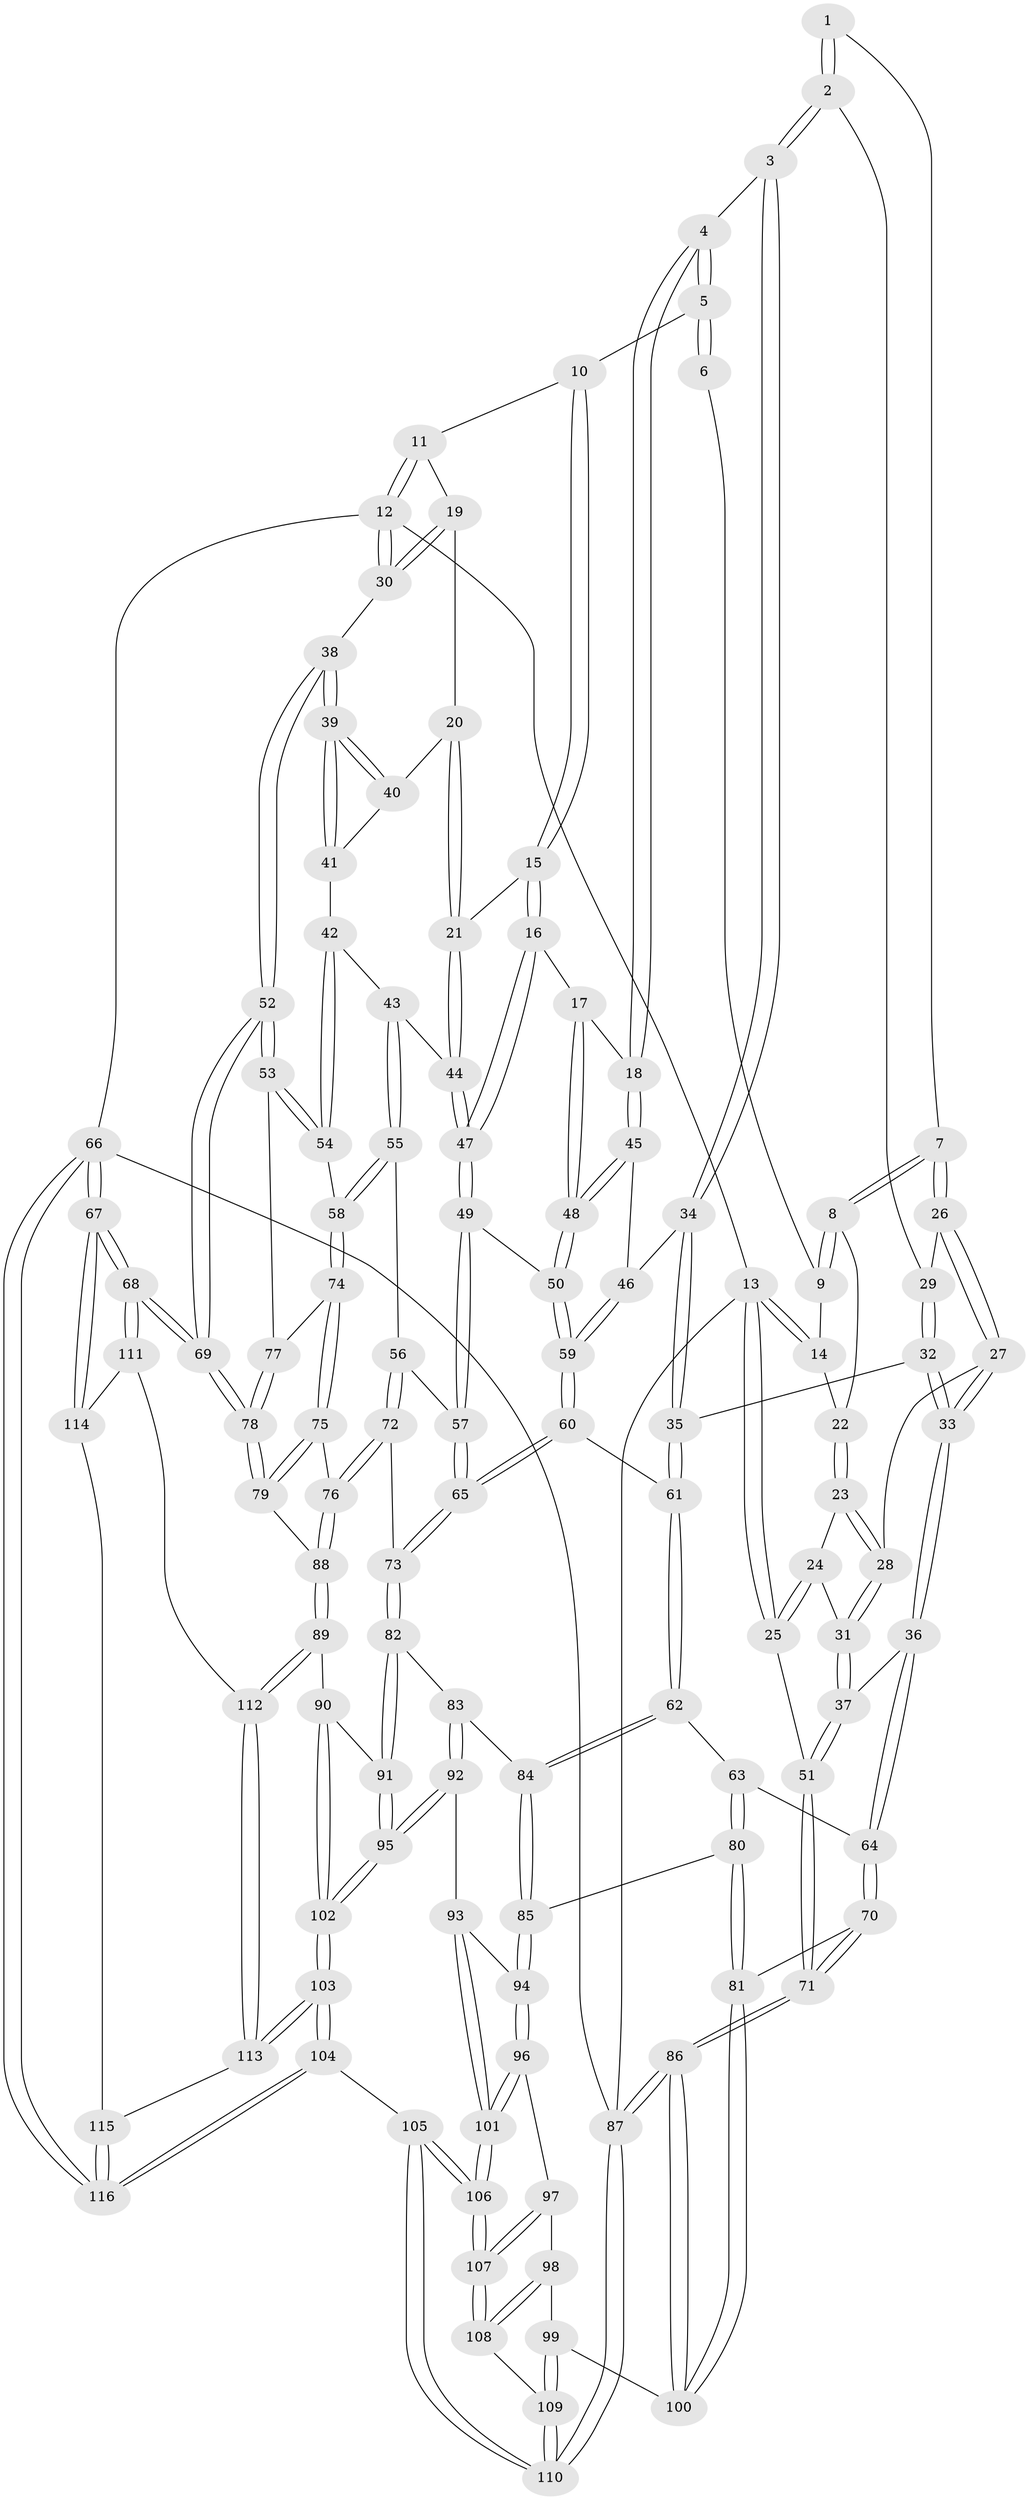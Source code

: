// Generated by graph-tools (version 1.1) at 2025/03/03/09/25 03:03:28]
// undirected, 116 vertices, 287 edges
graph export_dot {
graph [start="1"]
  node [color=gray90,style=filled];
  1 [pos="+0.3429201937039472+0.0016606504403093479"];
  2 [pos="+0.43135750266354317+0.14942979189356584"];
  3 [pos="+0.5001879946488522+0.16201244678553572"];
  4 [pos="+0.5597590187942232+0.12771994056024463"];
  5 [pos="+0.6508998767539186+0"];
  6 [pos="+0.336182173057863+0"];
  7 [pos="+0.21153980166325242+0.08956823314174663"];
  8 [pos="+0.20072779593687662+0.07685019906390522"];
  9 [pos="+0+0"];
  10 [pos="+0.8641618961081792+0"];
  11 [pos="+0.8863280849517523+0"];
  12 [pos="+1+0"];
  13 [pos="+0+0"];
  14 [pos="+0+0"];
  15 [pos="+0.7856972672709268+0.2209147453906443"];
  16 [pos="+0.7549768231382571+0.23226026309837025"];
  17 [pos="+0.7078481999172856+0.22281452215903833"];
  18 [pos="+0.6867424492618427+0.21564092619503591"];
  19 [pos="+0.9013465591247157+0.17548383082926877"];
  20 [pos="+0.8801167738443886+0.22022427329753558"];
  21 [pos="+0.7932740771173636+0.22214835698819044"];
  22 [pos="+0.0771245571445834+0.11443248919956435"];
  23 [pos="+0.0706153491577172+0.1589926199989315"];
  24 [pos="+0.0076697536795169215+0.1969310784709217"];
  25 [pos="+0+0.1516102165692586"];
  26 [pos="+0.2342134351592644+0.16843338002908662"];
  27 [pos="+0.20752521239933455+0.198040602216236"];
  28 [pos="+0.19555129560407972+0.20132345920874642"];
  29 [pos="+0.3394090971858191+0.17844664957975145"];
  30 [pos="+1+0"];
  31 [pos="+0.08903035112307828+0.2983325255017377"];
  32 [pos="+0.3192388297226981+0.39330444207133713"];
  33 [pos="+0.2576356110644453+0.4085492837057337"];
  34 [pos="+0.48061305858350917+0.3414473102634098"];
  35 [pos="+0.41460953082404334+0.40426183231859314"];
  36 [pos="+0.2081305785034862+0.4498550490114573"];
  37 [pos="+0.07771971869065275+0.39488994249826753"];
  38 [pos="+1+0.23792396140448122"];
  39 [pos="+1+0.25161330253093483"];
  40 [pos="+0.8887635208485557+0.22566258898509542"];
  41 [pos="+0.9281570795999758+0.359272888533647"];
  42 [pos="+0.9227813337460464+0.36870450775936353"];
  43 [pos="+0.9157591581389333+0.3736549690178528"];
  44 [pos="+0.8665449319070065+0.36013507642844267"];
  45 [pos="+0.6002959993121298+0.3796921430072533"];
  46 [pos="+0.5705627759895989+0.3819795201884031"];
  47 [pos="+0.764235155710029+0.3937993727743831"];
  48 [pos="+0.6602191821027745+0.40719948991357924"];
  49 [pos="+0.7514139935464689+0.4350761404494614"];
  50 [pos="+0.6838408728227032+0.42622741048755497"];
  51 [pos="+0+0.4676072555223486"];
  52 [pos="+1+0.5041836832691539"];
  53 [pos="+1+0.5029341914184239"];
  54 [pos="+0.9770060960656584+0.4160425303910066"];
  55 [pos="+0.8631762189132985+0.5184738636259947"];
  56 [pos="+0.8007962490870563+0.49977979541774326"];
  57 [pos="+0.7527875960256316+0.43736615340510115"];
  58 [pos="+0.8716387271518377+0.5264312474046222"];
  59 [pos="+0.573313544748177+0.5575291254570474"];
  60 [pos="+0.5665477755637137+0.5758071275344926"];
  61 [pos="+0.4595895028687221+0.5435287276954699"];
  62 [pos="+0.3766652906148876+0.6134401459613428"];
  63 [pos="+0.34232753243209996+0.6020294150134833"];
  64 [pos="+0.2109142032173439+0.5066894610321429"];
  65 [pos="+0.5898201846401465+0.6056415087475979"];
  66 [pos="+1+1"];
  67 [pos="+1+1"];
  68 [pos="+1+0.9559936307360498"];
  69 [pos="+1+0.9285217836694143"];
  70 [pos="+0.12652771182654785+0.6494782553141218"];
  71 [pos="+0+0.6383006037073582"];
  72 [pos="+0.6720208213163603+0.6337484681299311"];
  73 [pos="+0.6101991729258083+0.6373883175031638"];
  74 [pos="+0.8871089530731159+0.5423682305461663"];
  75 [pos="+0.8436942269587938+0.6622098479697401"];
  76 [pos="+0.771080206482758+0.6952913203434609"];
  77 [pos="+0.8907406688284932+0.5430089439272315"];
  78 [pos="+1+0.7920812123646152"];
  79 [pos="+0.9421710705090154+0.760628005602327"];
  80 [pos="+0.19700759883971009+0.7160930878659997"];
  81 [pos="+0.17556515431145114+0.7183828439233354"];
  82 [pos="+0.5936754724145084+0.6829933915426708"];
  83 [pos="+0.5436778150666718+0.7194813441211976"];
  84 [pos="+0.3820411311858573+0.6760960316477679"];
  85 [pos="+0.3580131572998406+0.7417878046558941"];
  86 [pos="+0+0.991923752368926"];
  87 [pos="+0+1"];
  88 [pos="+0.7752407633687098+0.8151221302950811"];
  89 [pos="+0.7737836526796156+0.8178546689666998"];
  90 [pos="+0.6674595168227925+0.80600504516418"];
  91 [pos="+0.6403620606332777+0.7763430744324534"];
  92 [pos="+0.5061512793190915+0.7846160790007509"];
  93 [pos="+0.49118072737300994+0.7932977417406541"];
  94 [pos="+0.36164020090611027+0.7545978565456737"];
  95 [pos="+0.5626859063712293+0.8458662278036507"];
  96 [pos="+0.3496342937052606+0.8034690685317784"];
  97 [pos="+0.28157158351638417+0.8422899214567284"];
  98 [pos="+0.27311620604584563+0.8436411833477914"];
  99 [pos="+0.17726397588297954+0.8089302778160402"];
  100 [pos="+0.16991666482197526+0.7970070587907335"];
  101 [pos="+0.433672279188662+0.945941477337531"];
  102 [pos="+0.5957110063820594+0.9649731609515764"];
  103 [pos="+0.5917823253369839+1"];
  104 [pos="+0.528231182579778+1"];
  105 [pos="+0.48589485721235276+1"];
  106 [pos="+0.4462588082518404+1"];
  107 [pos="+0.38780418694542623+1"];
  108 [pos="+0.2603578952185713+0.9218449546039444"];
  109 [pos="+0.1711447927699736+0.9406226567327705"];
  110 [pos="+0+1"];
  111 [pos="+0.8190508395949866+0.8570561083853914"];
  112 [pos="+0.7761027087936117+0.8293580156940868"];
  113 [pos="+0.7633102254002551+0.870030592083381"];
  114 [pos="+0.854649208343831+0.9311197492573574"];
  115 [pos="+0.7910585736309111+0.9555470024782721"];
  116 [pos="+0.7295118338645415+1"];
  1 -- 2;
  1 -- 2;
  1 -- 7;
  2 -- 3;
  2 -- 3;
  2 -- 29;
  3 -- 4;
  3 -- 34;
  3 -- 34;
  4 -- 5;
  4 -- 5;
  4 -- 18;
  4 -- 18;
  5 -- 6;
  5 -- 6;
  5 -- 10;
  6 -- 9;
  7 -- 8;
  7 -- 8;
  7 -- 26;
  7 -- 26;
  8 -- 9;
  8 -- 9;
  8 -- 22;
  9 -- 14;
  10 -- 11;
  10 -- 15;
  10 -- 15;
  11 -- 12;
  11 -- 12;
  11 -- 19;
  12 -- 13;
  12 -- 30;
  12 -- 30;
  12 -- 66;
  13 -- 14;
  13 -- 14;
  13 -- 25;
  13 -- 25;
  13 -- 87;
  14 -- 22;
  15 -- 16;
  15 -- 16;
  15 -- 21;
  16 -- 17;
  16 -- 47;
  16 -- 47;
  17 -- 18;
  17 -- 48;
  17 -- 48;
  18 -- 45;
  18 -- 45;
  19 -- 20;
  19 -- 30;
  19 -- 30;
  20 -- 21;
  20 -- 21;
  20 -- 40;
  21 -- 44;
  21 -- 44;
  22 -- 23;
  22 -- 23;
  23 -- 24;
  23 -- 28;
  23 -- 28;
  24 -- 25;
  24 -- 25;
  24 -- 31;
  25 -- 51;
  26 -- 27;
  26 -- 27;
  26 -- 29;
  27 -- 28;
  27 -- 33;
  27 -- 33;
  28 -- 31;
  28 -- 31;
  29 -- 32;
  29 -- 32;
  30 -- 38;
  31 -- 37;
  31 -- 37;
  32 -- 33;
  32 -- 33;
  32 -- 35;
  33 -- 36;
  33 -- 36;
  34 -- 35;
  34 -- 35;
  34 -- 46;
  35 -- 61;
  35 -- 61;
  36 -- 37;
  36 -- 64;
  36 -- 64;
  37 -- 51;
  37 -- 51;
  38 -- 39;
  38 -- 39;
  38 -- 52;
  38 -- 52;
  39 -- 40;
  39 -- 40;
  39 -- 41;
  39 -- 41;
  40 -- 41;
  41 -- 42;
  42 -- 43;
  42 -- 54;
  42 -- 54;
  43 -- 44;
  43 -- 55;
  43 -- 55;
  44 -- 47;
  44 -- 47;
  45 -- 46;
  45 -- 48;
  45 -- 48;
  46 -- 59;
  46 -- 59;
  47 -- 49;
  47 -- 49;
  48 -- 50;
  48 -- 50;
  49 -- 50;
  49 -- 57;
  49 -- 57;
  50 -- 59;
  50 -- 59;
  51 -- 71;
  51 -- 71;
  52 -- 53;
  52 -- 53;
  52 -- 69;
  52 -- 69;
  53 -- 54;
  53 -- 54;
  53 -- 77;
  54 -- 58;
  55 -- 56;
  55 -- 58;
  55 -- 58;
  56 -- 57;
  56 -- 72;
  56 -- 72;
  57 -- 65;
  57 -- 65;
  58 -- 74;
  58 -- 74;
  59 -- 60;
  59 -- 60;
  60 -- 61;
  60 -- 65;
  60 -- 65;
  61 -- 62;
  61 -- 62;
  62 -- 63;
  62 -- 84;
  62 -- 84;
  63 -- 64;
  63 -- 80;
  63 -- 80;
  64 -- 70;
  64 -- 70;
  65 -- 73;
  65 -- 73;
  66 -- 67;
  66 -- 67;
  66 -- 116;
  66 -- 116;
  66 -- 87;
  67 -- 68;
  67 -- 68;
  67 -- 114;
  67 -- 114;
  68 -- 69;
  68 -- 69;
  68 -- 111;
  68 -- 111;
  69 -- 78;
  69 -- 78;
  70 -- 71;
  70 -- 71;
  70 -- 81;
  71 -- 86;
  71 -- 86;
  72 -- 73;
  72 -- 76;
  72 -- 76;
  73 -- 82;
  73 -- 82;
  74 -- 75;
  74 -- 75;
  74 -- 77;
  75 -- 76;
  75 -- 79;
  75 -- 79;
  76 -- 88;
  76 -- 88;
  77 -- 78;
  77 -- 78;
  78 -- 79;
  78 -- 79;
  79 -- 88;
  80 -- 81;
  80 -- 81;
  80 -- 85;
  81 -- 100;
  81 -- 100;
  82 -- 83;
  82 -- 91;
  82 -- 91;
  83 -- 84;
  83 -- 92;
  83 -- 92;
  84 -- 85;
  84 -- 85;
  85 -- 94;
  85 -- 94;
  86 -- 87;
  86 -- 87;
  86 -- 100;
  86 -- 100;
  87 -- 110;
  87 -- 110;
  88 -- 89;
  88 -- 89;
  89 -- 90;
  89 -- 112;
  89 -- 112;
  90 -- 91;
  90 -- 102;
  90 -- 102;
  91 -- 95;
  91 -- 95;
  92 -- 93;
  92 -- 95;
  92 -- 95;
  93 -- 94;
  93 -- 101;
  93 -- 101;
  94 -- 96;
  94 -- 96;
  95 -- 102;
  95 -- 102;
  96 -- 97;
  96 -- 101;
  96 -- 101;
  97 -- 98;
  97 -- 107;
  97 -- 107;
  98 -- 99;
  98 -- 108;
  98 -- 108;
  99 -- 100;
  99 -- 109;
  99 -- 109;
  101 -- 106;
  101 -- 106;
  102 -- 103;
  102 -- 103;
  103 -- 104;
  103 -- 104;
  103 -- 113;
  103 -- 113;
  104 -- 105;
  104 -- 116;
  104 -- 116;
  105 -- 106;
  105 -- 106;
  105 -- 110;
  105 -- 110;
  106 -- 107;
  106 -- 107;
  107 -- 108;
  107 -- 108;
  108 -- 109;
  109 -- 110;
  109 -- 110;
  111 -- 112;
  111 -- 114;
  112 -- 113;
  112 -- 113;
  113 -- 115;
  114 -- 115;
  115 -- 116;
  115 -- 116;
}
